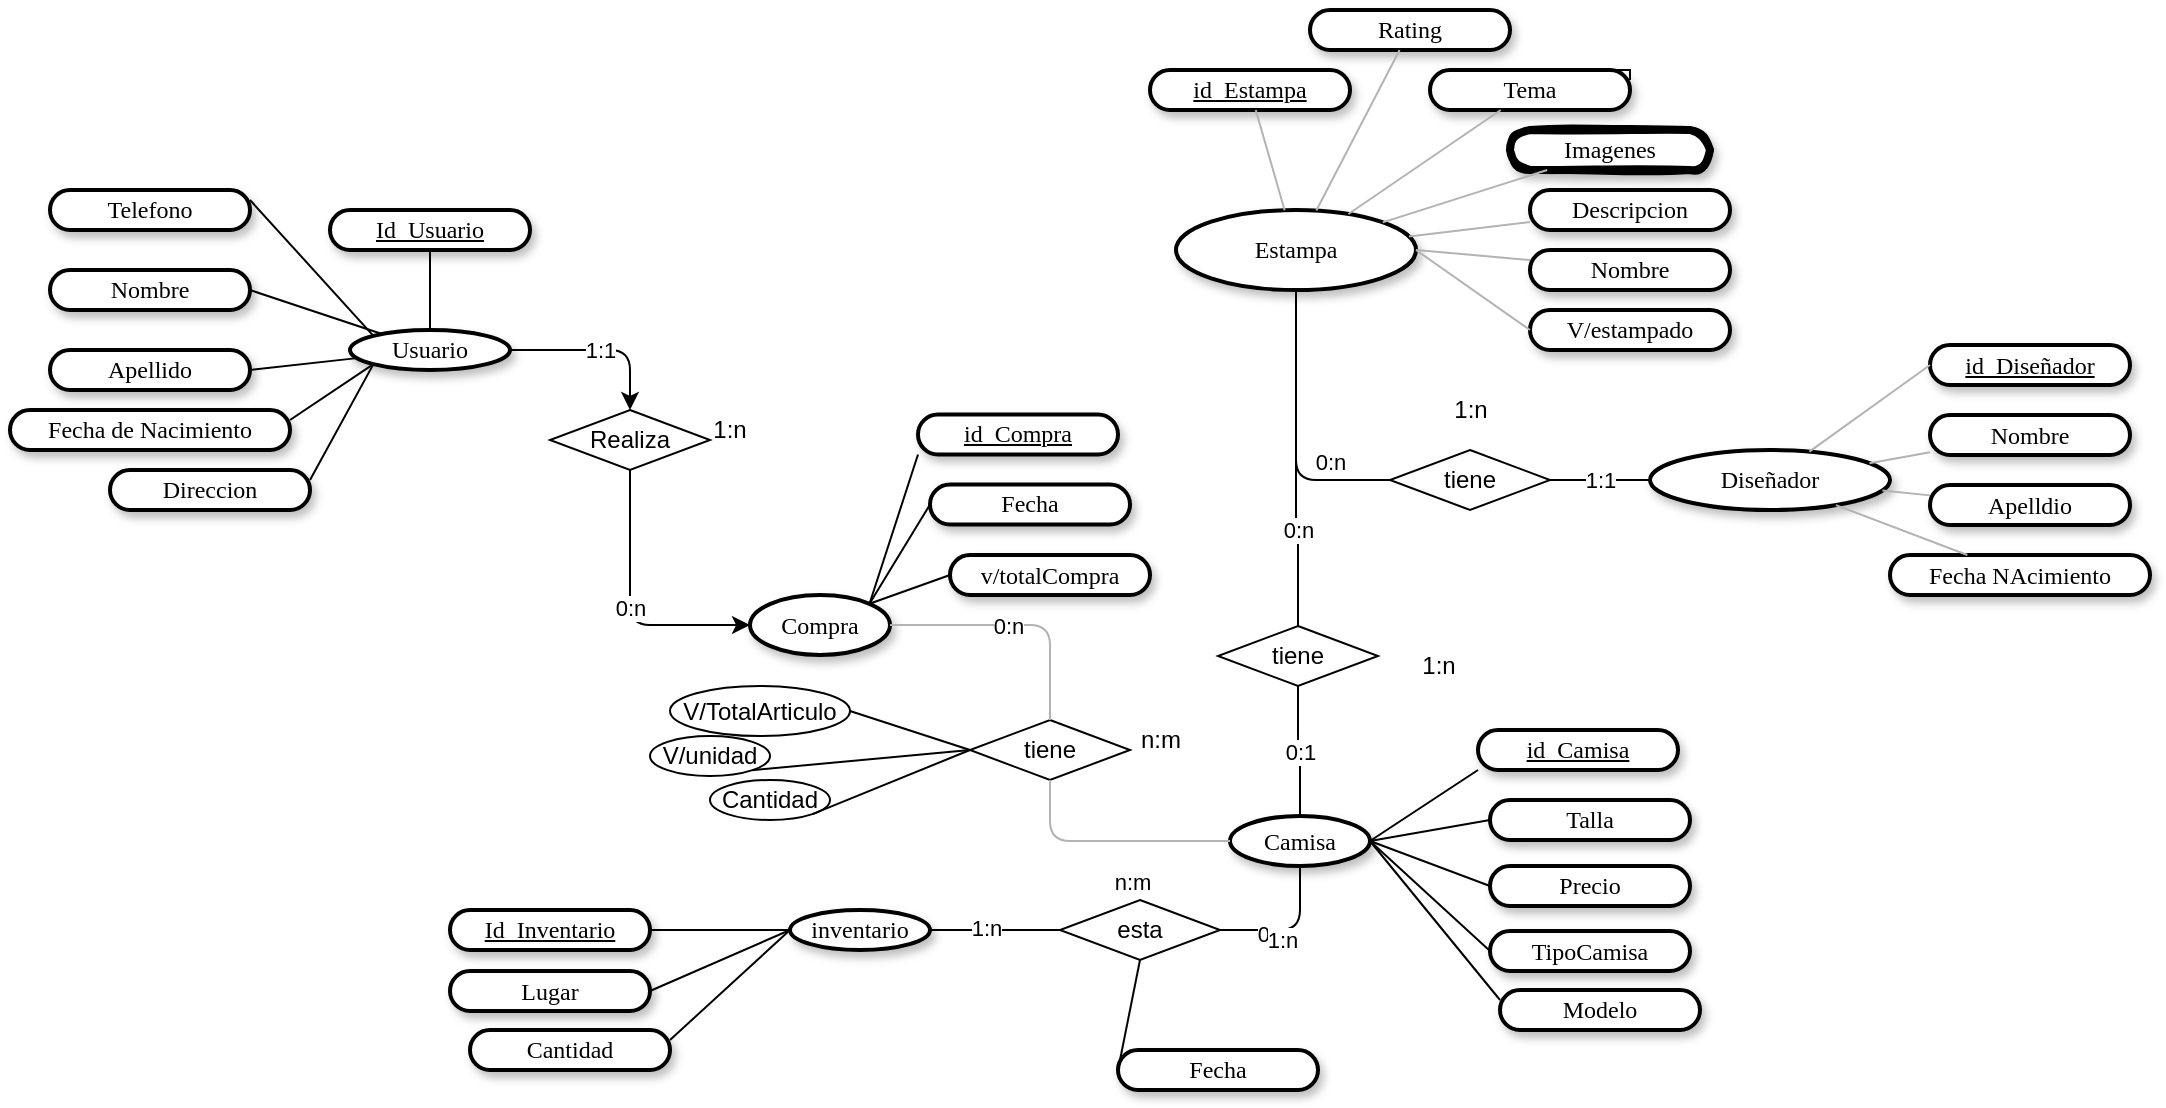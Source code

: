 <mxfile version="15.2.7" type="google"><diagram name="Page-1" id="ad52d381-51e7-2e0d-a935-2d0ddd2fd229"><mxGraphModel dx="427" dy="508" grid="1" gridSize="10" guides="1" tooltips="1" connect="1" arrows="1" fold="1" page="1" pageScale="1" pageWidth="1100" pageHeight="850" background="none" math="0" shadow="0"><root><mxCell id="0"/><mxCell id="1" parent="0"/><mxCell id="MuDNbzsbHsd4rbggAh6Q-12" value="1:1" style="edgeStyle=orthogonalEdgeStyle;rounded=1;orthogonalLoop=1;jettySize=auto;html=1;exitX=1;exitY=0.5;exitDx=0;exitDy=0;" parent="1" source="2c924340bb9dbf6c-2" target="MuDNbzsbHsd4rbggAh6Q-10" edge="1"><mxGeometry relative="1" as="geometry"/></mxCell><mxCell id="2c924340bb9dbf6c-2" value="Usuario" style="ellipse;whiteSpace=wrap;html=1;rounded=1;shadow=1;comic=0;labelBackgroundColor=none;strokeWidth=2;fontFamily=Verdana;fontSize=12;align=center;" parent="1" vertex="1"><mxGeometry x="260" y="170" width="80" height="20" as="geometry"/></mxCell><mxCell id="MuDNbzsbHsd4rbggAh6Q-29" style="edgeStyle=orthogonalEdgeStyle;rounded=1;orthogonalLoop=1;jettySize=auto;html=1;entryX=0;entryY=0.5;entryDx=0;entryDy=0;endArrow=none;endFill=0;" parent="1" source="2c924340bb9dbf6c-3" target="MuDNbzsbHsd4rbggAh6Q-25" edge="1"><mxGeometry relative="1" as="geometry"/></mxCell><mxCell id="MuDNbzsbHsd4rbggAh6Q-31" value="0:n" style="edgeLabel;html=1;align=center;verticalAlign=middle;resizable=0;points=[];" parent="MuDNbzsbHsd4rbggAh6Q-29" vertex="1" connectable="0"><mxGeometry x="0.253" y="-3" relative="1" as="geometry"><mxPoint x="20" y="-3" as="offset"/></mxGeometry></mxCell><mxCell id="2c924340bb9dbf6c-3" value="&lt;span&gt;Estampa&lt;/span&gt;" style="ellipse;whiteSpace=wrap;html=1;rounded=1;shadow=1;comic=0;labelBackgroundColor=none;strokeWidth=2;fontFamily=Verdana;fontSize=12;align=center;" parent="1" vertex="1"><mxGeometry x="673" y="110" width="120" height="40" as="geometry"/></mxCell><mxCell id="MuDNbzsbHsd4rbggAh6Q-39" style="edgeStyle=orthogonalEdgeStyle;rounded=1;orthogonalLoop=1;jettySize=auto;html=1;exitX=0.5;exitY=1;exitDx=0;exitDy=0;entryX=1;entryY=0.5;entryDx=0;entryDy=0;endArrow=none;endFill=0;startArrow=none;" parent="1" source="bKiiySgAB-AHb7gEoMSR-15" target="MuDNbzsbHsd4rbggAh6Q-38" edge="1"><mxGeometry relative="1" as="geometry"/></mxCell><mxCell id="MuDNbzsbHsd4rbggAh6Q-45" value="0:n" style="edgeLabel;html=1;align=center;verticalAlign=middle;resizable=0;points=[];" parent="MuDNbzsbHsd4rbggAh6Q-39" vertex="1" connectable="0"><mxGeometry x="0.28" y="2" relative="1" as="geometry"><mxPoint as="offset"/></mxGeometry></mxCell><mxCell id="bKiiySgAB-AHb7gEoMSR-77" value="1:n" style="edgeLabel;html=1;align=center;verticalAlign=middle;resizable=0;points=[];" vertex="1" connectable="0" parent="MuDNbzsbHsd4rbggAh6Q-39"><mxGeometry x="0.133" y="5" relative="1" as="geometry"><mxPoint as="offset"/></mxGeometry></mxCell><mxCell id="2c924340bb9dbf6c-4" value="Compra" style="ellipse;whiteSpace=wrap;html=1;rounded=1;shadow=1;comic=0;labelBackgroundColor=none;strokeWidth=2;fontFamily=Verdana;fontSize=12;align=center;" parent="1" vertex="1"><mxGeometry x="460" y="302.5" width="70" height="30" as="geometry"/></mxCell><mxCell id="2c924340bb9dbf6c-8" value="&lt;span&gt;Nombre&lt;/span&gt;" style="whiteSpace=wrap;html=1;rounded=1;shadow=1;comic=0;labelBackgroundColor=none;strokeWidth=2;fontFamily=Verdana;fontSize=12;align=center;arcSize=50;" parent="1" vertex="1"><mxGeometry x="110" y="140" width="100" height="20" as="geometry"/></mxCell><mxCell id="2c924340bb9dbf6c-9" value="&lt;span&gt;Apellido&lt;/span&gt;" style="whiteSpace=wrap;html=1;rounded=1;shadow=1;comic=0;labelBackgroundColor=none;strokeWidth=2;fontFamily=Verdana;fontSize=12;align=center;arcSize=50;" parent="1" vertex="1"><mxGeometry x="110" y="180" width="100" height="20" as="geometry"/></mxCell><mxCell id="2c924340bb9dbf6c-10" value="&lt;span&gt;&lt;u&gt;Id_Usuario&lt;/u&gt;&lt;/span&gt;" style="whiteSpace=wrap;html=1;rounded=1;shadow=1;comic=0;labelBackgroundColor=none;strokeWidth=2;fontFamily=Verdana;fontSize=12;align=center;arcSize=50;" parent="1" vertex="1"><mxGeometry x="250" y="110" width="100" height="20" as="geometry"/></mxCell><mxCell id="2c924340bb9dbf6c-14" value="&lt;span&gt;Rating&lt;/span&gt;" style="whiteSpace=wrap;html=1;rounded=1;shadow=1;comic=0;labelBackgroundColor=none;strokeWidth=2;fontFamily=Verdana;fontSize=12;align=center;arcSize=50;" parent="1" vertex="1"><mxGeometry x="740" y="10" width="100" height="20" as="geometry"/></mxCell><mxCell id="2c924340bb9dbf6c-15" value="&lt;span&gt;Tema&lt;/span&gt;" style="whiteSpace=wrap;html=1;rounded=1;shadow=1;comic=0;labelBackgroundColor=none;strokeWidth=2;fontFamily=Verdana;fontSize=12;align=center;arcSize=50;" parent="1" vertex="1"><mxGeometry x="800" y="40" width="100" height="20" as="geometry"/></mxCell><mxCell id="2c924340bb9dbf6c-16" value="&lt;span&gt;Imagenes&lt;/span&gt;" style="whiteSpace=wrap;html=1;rounded=1;shadow=1;comic=0;labelBackgroundColor=none;strokeWidth=4;fontFamily=Verdana;fontSize=12;align=center;arcSize=50;sketch=1;glass=0;" parent="1" vertex="1"><mxGeometry x="840" y="70" width="100" height="20" as="geometry"/></mxCell><mxCell id="2c924340bb9dbf6c-17" value="&lt;span&gt;Descripcion&lt;/span&gt;" style="whiteSpace=wrap;html=1;rounded=1;shadow=1;comic=0;labelBackgroundColor=none;strokeWidth=2;fontFamily=Verdana;fontSize=12;align=center;arcSize=50;" parent="1" vertex="1"><mxGeometry x="850" y="100" width="100" height="20" as="geometry"/></mxCell><mxCell id="2c924340bb9dbf6c-18" value="&lt;span&gt;Nombre&lt;/span&gt;" style="whiteSpace=wrap;html=1;rounded=1;shadow=1;comic=0;labelBackgroundColor=none;strokeWidth=2;fontFamily=Verdana;fontSize=12;align=center;arcSize=50;" parent="1" vertex="1"><mxGeometry x="850" y="130" width="100" height="20" as="geometry"/></mxCell><mxCell id="2c924340bb9dbf6c-19" value="&lt;u&gt;id_Estampa&lt;/u&gt;" style="whiteSpace=wrap;html=1;rounded=1;shadow=1;comic=0;labelBackgroundColor=none;strokeWidth=2;fontFamily=Verdana;fontSize=12;align=center;arcSize=50;" parent="1" vertex="1"><mxGeometry x="660" y="40" width="100" height="20" as="geometry"/></mxCell><mxCell id="2c924340bb9dbf6c-40" value="" style="edgeStyle=none;rounded=1;html=1;labelBackgroundColor=none;startArrow=none;startFill=0;startSize=5;endArrow=none;endFill=0;endSize=5;jettySize=auto;orthogonalLoop=1;strokeColor=#B3B3B3;strokeWidth=1;fontFamily=Verdana;fontSize=12" parent="1" source="2c924340bb9dbf6c-3" target="2c924340bb9dbf6c-19" edge="1"><mxGeometry relative="1" as="geometry"/></mxCell><mxCell id="2c924340bb9dbf6c-41" value="" style="edgeStyle=none;rounded=1;html=1;labelBackgroundColor=none;startArrow=none;startFill=0;startSize=5;endArrow=none;endFill=0;endSize=5;jettySize=auto;orthogonalLoop=1;strokeColor=#B3B3B3;strokeWidth=1;fontFamily=Verdana;fontSize=12;exitX=1;exitY=0.5;exitDx=0;exitDy=0;entryX=0;entryY=0.25;entryDx=0;entryDy=0;" parent="1" source="2c924340bb9dbf6c-3" target="2c924340bb9dbf6c-18" edge="1"><mxGeometry relative="1" as="geometry"><mxPoint x="800" y="130" as="sourcePoint"/></mxGeometry></mxCell><mxCell id="2c924340bb9dbf6c-42" value="" style="edgeStyle=none;rounded=1;html=1;labelBackgroundColor=none;startArrow=none;startFill=0;startSize=5;endArrow=none;endFill=0;endSize=5;jettySize=auto;orthogonalLoop=1;strokeColor=#B3B3B3;strokeWidth=1;fontFamily=Verdana;fontSize=12" parent="1" source="2c924340bb9dbf6c-3" target="2c924340bb9dbf6c-17" edge="1"><mxGeometry relative="1" as="geometry"/></mxCell><mxCell id="2c924340bb9dbf6c-43" value="" style="edgeStyle=none;rounded=1;html=1;labelBackgroundColor=none;startArrow=none;startFill=0;startSize=5;endArrow=none;endFill=0;endSize=5;jettySize=auto;orthogonalLoop=1;strokeColor=#B3B3B3;strokeWidth=1;fontFamily=Verdana;fontSize=12" parent="1" source="2c924340bb9dbf6c-3" target="2c924340bb9dbf6c-16" edge="1"><mxGeometry relative="1" as="geometry"/></mxCell><mxCell id="2c924340bb9dbf6c-44" value="" style="edgeStyle=none;rounded=1;html=1;labelBackgroundColor=none;startArrow=none;startFill=0;startSize=5;endArrow=none;endFill=0;endSize=5;jettySize=auto;orthogonalLoop=1;strokeColor=#B3B3B3;strokeWidth=1;fontFamily=Verdana;fontSize=12" parent="1" source="2c924340bb9dbf6c-3" target="2c924340bb9dbf6c-15" edge="1"><mxGeometry relative="1" as="geometry"/></mxCell><mxCell id="2c924340bb9dbf6c-45" value="" style="edgeStyle=none;rounded=1;html=1;labelBackgroundColor=none;startArrow=none;startFill=0;startSize=5;endArrow=none;endFill=0;endSize=5;jettySize=auto;orthogonalLoop=1;strokeColor=#B3B3B3;strokeWidth=1;fontFamily=Verdana;fontSize=12" parent="1" source="2c924340bb9dbf6c-3" target="2c924340bb9dbf6c-14" edge="1"><mxGeometry relative="1" as="geometry"/></mxCell><mxCell id="2c924340bb9dbf6c-56" value="&lt;span&gt;Fecha de Nacimiento&lt;/span&gt;" style="whiteSpace=wrap;html=1;rounded=1;shadow=1;comic=0;labelBackgroundColor=none;strokeWidth=2;fontFamily=Verdana;fontSize=12;align=center;arcSize=50;" parent="1" vertex="1"><mxGeometry x="90" y="210" width="140" height="20" as="geometry"/></mxCell><mxCell id="2c924340bb9dbf6c-67" value="inventario" style="ellipse;whiteSpace=wrap;html=1;rounded=1;shadow=1;comic=0;labelBackgroundColor=none;strokeWidth=2;fontFamily=Verdana;fontSize=12;align=center;" parent="1" vertex="1"><mxGeometry x="480" y="460" width="70" height="20" as="geometry"/></mxCell><mxCell id="MuDNbzsbHsd4rbggAh6Q-2" value="" style="endArrow=none;html=1;entryX=0.5;entryY=1;entryDx=0;entryDy=0;" parent="1" source="2c924340bb9dbf6c-2" target="2c924340bb9dbf6c-10" edge="1"><mxGeometry width="50" height="50" relative="1" as="geometry"><mxPoint x="420" y="200" as="sourcePoint"/><mxPoint x="470" y="150" as="targetPoint"/></mxGeometry></mxCell><mxCell id="MuDNbzsbHsd4rbggAh6Q-5" value="" style="endArrow=none;html=1;exitX=1;exitY=0.5;exitDx=0;exitDy=0;" parent="1" source="2c924340bb9dbf6c-8" target="2c924340bb9dbf6c-2" edge="1"><mxGeometry width="50" height="50" relative="1" as="geometry"><mxPoint x="420" y="200" as="sourcePoint"/><mxPoint x="470" y="150" as="targetPoint"/></mxGeometry></mxCell><mxCell id="MuDNbzsbHsd4rbggAh6Q-6" value="" style="endArrow=none;html=1;entryX=1;entryY=0.5;entryDx=0;entryDy=0;" parent="1" source="2c924340bb9dbf6c-2" target="2c924340bb9dbf6c-9" edge="1"><mxGeometry width="50" height="50" relative="1" as="geometry"><mxPoint x="420" y="200" as="sourcePoint"/><mxPoint x="470" y="150" as="targetPoint"/></mxGeometry></mxCell><mxCell id="MuDNbzsbHsd4rbggAh6Q-9" value="" style="endArrow=none;html=1;entryX=1;entryY=0.25;entryDx=0;entryDy=0;exitX=0;exitY=1;exitDx=0;exitDy=0;" parent="1" source="2c924340bb9dbf6c-2" target="2c924340bb9dbf6c-56" edge="1"><mxGeometry width="50" height="50" relative="1" as="geometry"><mxPoint x="273.448" y="194.061" as="sourcePoint"/><mxPoint x="220" y="200" as="targetPoint"/></mxGeometry></mxCell><mxCell id="MuDNbzsbHsd4rbggAh6Q-13" value="0:n" style="edgeStyle=orthogonalEdgeStyle;orthogonalLoop=1;jettySize=auto;html=1;entryX=0;entryY=0.5;entryDx=0;entryDy=0;exitX=0.5;exitY=1;exitDx=0;exitDy=0;rounded=1;" parent="1" source="MuDNbzsbHsd4rbggAh6Q-10" target="2c924340bb9dbf6c-4" edge="1"><mxGeometry relative="1" as="geometry"/></mxCell><mxCell id="MuDNbzsbHsd4rbggAh6Q-10" value="Realiza" style="rhombus;whiteSpace=wrap;html=1;" parent="1" vertex="1"><mxGeometry x="360" y="210" width="80" height="30" as="geometry"/></mxCell><mxCell id="MuDNbzsbHsd4rbggAh6Q-14" value="1:n" style="text;html=1;strokeColor=none;fillColor=none;align=center;verticalAlign=middle;whiteSpace=wrap;rounded=0;" parent="1" vertex="1"><mxGeometry x="430" y="210" width="40" height="20" as="geometry"/></mxCell><mxCell id="MuDNbzsbHsd4rbggAh6Q-30" style="edgeStyle=orthogonalEdgeStyle;rounded=1;orthogonalLoop=1;jettySize=auto;html=1;endArrow=none;endFill=0;" parent="1" source="MuDNbzsbHsd4rbggAh6Q-25" target="2c924340bb9dbf6c-6" edge="1"><mxGeometry relative="1" as="geometry"/></mxCell><mxCell id="MuDNbzsbHsd4rbggAh6Q-35" value="1:1" style="edgeLabel;html=1;align=center;verticalAlign=middle;resizable=0;points=[];" parent="MuDNbzsbHsd4rbggAh6Q-30" vertex="1" connectable="0"><mxGeometry x="0.271" relative="1" as="geometry"><mxPoint x="-7" as="offset"/></mxGeometry></mxCell><mxCell id="MuDNbzsbHsd4rbggAh6Q-40" style="edgeStyle=orthogonalEdgeStyle;rounded=1;orthogonalLoop=1;jettySize=auto;html=1;exitX=0;exitY=0.5;exitDx=0;exitDy=0;entryX=1;entryY=0.5;entryDx=0;entryDy=0;endArrow=none;endFill=0;" parent="1" source="MuDNbzsbHsd4rbggAh6Q-38" target="2c924340bb9dbf6c-67" edge="1"><mxGeometry relative="1" as="geometry"/></mxCell><mxCell id="MuDNbzsbHsd4rbggAh6Q-44" value="1:n" style="edgeLabel;html=1;align=center;verticalAlign=middle;resizable=0;points=[];" parent="MuDNbzsbHsd4rbggAh6Q-40" vertex="1" connectable="0"><mxGeometry x="0.132" y="-1" relative="1" as="geometry"><mxPoint as="offset"/></mxGeometry></mxCell><mxCell id="MuDNbzsbHsd4rbggAh6Q-38" value="esta" style="rhombus;whiteSpace=wrap;html=1;" parent="1" vertex="1"><mxGeometry x="615" y="455" width="80" height="30" as="geometry"/></mxCell><mxCell id="MuDNbzsbHsd4rbggAh6Q-42" value="&lt;span&gt;&lt;u&gt;Id_Inventario&lt;/u&gt;&lt;/span&gt;" style="whiteSpace=wrap;html=1;rounded=1;shadow=1;comic=0;labelBackgroundColor=none;strokeWidth=2;fontFamily=Verdana;fontSize=12;align=center;arcSize=50;" parent="1" vertex="1"><mxGeometry x="310" y="460" width="100" height="20" as="geometry"/></mxCell><mxCell id="MuDNbzsbHsd4rbggAh6Q-43" value="" style="endArrow=none;html=1;" parent="1" source="MuDNbzsbHsd4rbggAh6Q-42" target="2c924340bb9dbf6c-67" edge="1"><mxGeometry width="50" height="50" relative="1" as="geometry"><mxPoint x="174" y="404" as="sourcePoint"/><mxPoint x="240.0" y="426.0" as="targetPoint"/></mxGeometry></mxCell><mxCell id="bKiiySgAB-AHb7gEoMSR-4" value="V/unidad" style="ellipse;whiteSpace=wrap;html=1;" vertex="1" parent="1"><mxGeometry x="410" y="373" width="60" height="20" as="geometry"/></mxCell><mxCell id="bKiiySgAB-AHb7gEoMSR-5" value="" style="endArrow=none;html=1;exitX=1;exitY=1;exitDx=0;exitDy=0;entryX=0;entryY=0.5;entryDx=0;entryDy=0;endFill=0;" edge="1" parent="1" source="bKiiySgAB-AHb7gEoMSR-4" target="MuDNbzsbHsd4rbggAh6Q-17"><mxGeometry width="50" height="50" relative="1" as="geometry"><mxPoint x="670" y="240" as="sourcePoint"/><mxPoint x="720" y="190" as="targetPoint"/></mxGeometry></mxCell><mxCell id="bKiiySgAB-AHb7gEoMSR-7" value="" style="endArrow=none;html=1;endFill=0;entryX=1;entryY=0.5;entryDx=0;entryDy=0;exitX=0;exitY=1;exitDx=0;exitDy=0;" edge="1" parent="1" source="bKiiySgAB-AHb7gEoMSR-37" target="bKiiySgAB-AHb7gEoMSR-15"><mxGeometry width="50" height="50" relative="1" as="geometry"><mxPoint x="820" y="415" as="sourcePoint"/><mxPoint x="590" y="205" as="targetPoint"/></mxGeometry></mxCell><mxCell id="bKiiySgAB-AHb7gEoMSR-8" value="Cantidad" style="ellipse;whiteSpace=wrap;html=1;" vertex="1" parent="1"><mxGeometry x="440" y="395" width="60" height="20" as="geometry"/></mxCell><mxCell id="bKiiySgAB-AHb7gEoMSR-9" value="" style="endArrow=none;html=1;exitX=1;exitY=1;exitDx=0;exitDy=0;entryX=0;entryY=0.5;entryDx=0;entryDy=0;endFill=0;" edge="1" parent="1" source="bKiiySgAB-AHb7gEoMSR-8" target="MuDNbzsbHsd4rbggAh6Q-17"><mxGeometry width="50" height="50" relative="1" as="geometry"><mxPoint x="700" y="220" as="sourcePoint"/><mxPoint x="620" y="185" as="targetPoint"/></mxGeometry></mxCell><mxCell id="bKiiySgAB-AHb7gEoMSR-10" value="V/TotalArticulo" style="ellipse;whiteSpace=wrap;html=1;" vertex="1" parent="1"><mxGeometry x="420" y="348" width="90" height="25" as="geometry"/></mxCell><mxCell id="bKiiySgAB-AHb7gEoMSR-11" value="" style="endArrow=none;html=1;exitX=1;exitY=0.5;exitDx=0;exitDy=0;entryX=0;entryY=0.5;entryDx=0;entryDy=0;endFill=0;" edge="1" parent="1" source="bKiiySgAB-AHb7gEoMSR-10" target="MuDNbzsbHsd4rbggAh6Q-17"><mxGeometry width="50" height="50" relative="1" as="geometry"><mxPoint x="670" y="265" as="sourcePoint"/><mxPoint x="590" y="230" as="targetPoint"/></mxGeometry></mxCell><mxCell id="bKiiySgAB-AHb7gEoMSR-12" style="edgeStyle=orthogonalEdgeStyle;rounded=0;orthogonalLoop=1;jettySize=auto;html=1;exitX=0.75;exitY=0;exitDx=0;exitDy=0;entryX=1;entryY=0.25;entryDx=0;entryDy=0;endArrow=none;endFill=0;" edge="1" parent="1" source="2c924340bb9dbf6c-15" target="2c924340bb9dbf6c-15"><mxGeometry relative="1" as="geometry"/></mxCell><mxCell id="bKiiySgAB-AHb7gEoMSR-13" style="edgeStyle=orthogonalEdgeStyle;rounded=0;orthogonalLoop=1;jettySize=auto;html=1;exitX=0.5;exitY=1;exitDx=0;exitDy=0;endArrow=none;endFill=0;" edge="1" parent="1" source="MuDNbzsbHsd4rbggAh6Q-38" target="MuDNbzsbHsd4rbggAh6Q-38"><mxGeometry relative="1" as="geometry"/></mxCell><mxCell id="bKiiySgAB-AHb7gEoMSR-15" value="&lt;span&gt;Camisa&lt;/span&gt;" style="ellipse;whiteSpace=wrap;html=1;rounded=1;shadow=1;comic=0;labelBackgroundColor=none;strokeWidth=2;fontFamily=Verdana;fontSize=12;align=center;" vertex="1" parent="1"><mxGeometry x="700" y="413" width="70" height="25" as="geometry"/></mxCell><mxCell id="bKiiySgAB-AHb7gEoMSR-16" value="0:n" style="edgeStyle=orthogonalEdgeStyle;rounded=1;orthogonalLoop=1;jettySize=auto;html=1;exitX=0.5;exitY=1;exitDx=0;exitDy=0;entryX=0.5;entryY=0;entryDx=0;entryDy=0;endArrow=none;endFill=0;" edge="1" parent="1" source="2c924340bb9dbf6c-3" target="bKiiySgAB-AHb7gEoMSR-27"><mxGeometry x="0.432" relative="1" as="geometry"><mxPoint x="710" y="150" as="sourcePoint"/><mxPoint x="695" y="470" as="targetPoint"/><Array as="points"><mxPoint x="733" y="270"/><mxPoint x="734" y="270"/></Array><mxPoint as="offset"/></mxGeometry></mxCell><mxCell id="bKiiySgAB-AHb7gEoMSR-25" value="" style="group" vertex="1" connectable="0" parent="1"><mxGeometry x="570" y="365" width="115" height="30" as="geometry"/></mxCell><mxCell id="MuDNbzsbHsd4rbggAh6Q-17" value="tiene" style="rhombus;whiteSpace=wrap;html=1;" parent="bKiiySgAB-AHb7gEoMSR-25" vertex="1"><mxGeometry width="80" height="30" as="geometry"/></mxCell><mxCell id="MuDNbzsbHsd4rbggAh6Q-18" value="" style="edgeStyle=orthogonalEdgeStyle;rounded=1;html=1;labelBackgroundColor=none;startArrow=none;startFill=0;startSize=5;endArrow=none;endFill=1;endSize=5;jettySize=auto;orthogonalLoop=1;strokeColor=#B3B3B3;strokeWidth=1;fontFamily=Verdana;fontSize=12;exitX=1;exitY=0.5;exitDx=0;exitDy=0;" parent="bKiiySgAB-AHb7gEoMSR-25" source="2c924340bb9dbf6c-4" target="MuDNbzsbHsd4rbggAh6Q-17" edge="1"><mxGeometry relative="1" as="geometry"><mxPoint x="9.684" y="-93.616" as="sourcePoint"/><mxPoint x="105.069" y="-182.478" as="targetPoint"/></mxGeometry></mxCell><mxCell id="MuDNbzsbHsd4rbggAh6Q-27" value="0:n" style="edgeLabel;html=1;align=center;verticalAlign=middle;resizable=0;points=[];" parent="MuDNbzsbHsd4rbggAh6Q-18" vertex="1" connectable="0"><mxGeometry x="-0.074" relative="1" as="geometry"><mxPoint as="offset"/></mxGeometry></mxCell><mxCell id="MuDNbzsbHsd4rbggAh6Q-46" value="n:m" style="text;html=1;align=center;verticalAlign=middle;resizable=0;points=[];autosize=1;strokeColor=none;" parent="bKiiySgAB-AHb7gEoMSR-25" vertex="1"><mxGeometry x="75" width="40" height="20" as="geometry"/></mxCell><mxCell id="2c924340bb9dbf6c-32" value="" style="edgeStyle=orthogonalEdgeStyle;rounded=1;html=1;labelBackgroundColor=none;startArrow=none;startFill=0;startSize=5;endArrow=none;endFill=0;endSize=5;jettySize=auto;orthogonalLoop=1;strokeColor=#B3B3B3;strokeWidth=1;fontFamily=Verdana;fontSize=12;entryX=0;entryY=0.5;entryDx=0;entryDy=0;exitX=0.5;exitY=1;exitDx=0;exitDy=0;" parent="1" source="MuDNbzsbHsd4rbggAh6Q-17" target="bKiiySgAB-AHb7gEoMSR-15" edge="1"><mxGeometry relative="1" as="geometry"><mxPoint x="100" y="5" as="targetPoint"/></mxGeometry></mxCell><mxCell id="MuDNbzsbHsd4rbggAh6Q-26" value="n:m" style="edgeLabel;html=1;align=center;verticalAlign=middle;resizable=0;points=[];" parent="2c924340bb9dbf6c-32" vertex="1" connectable="0"><mxGeometry x="0.175" y="-3" relative="1" as="geometry"><mxPoint y="17" as="offset"/></mxGeometry></mxCell><mxCell id="bKiiySgAB-AHb7gEoMSR-26" value="" style="group" vertex="1" connectable="0" parent="1"><mxGeometry x="714" y="318" width="110" height="30" as="geometry"/></mxCell><mxCell id="bKiiySgAB-AHb7gEoMSR-33" value="" style="group" vertex="1" connectable="0" parent="bKiiySgAB-AHb7gEoMSR-26"><mxGeometry x="-20" width="130" height="30" as="geometry"/></mxCell><mxCell id="bKiiySgAB-AHb7gEoMSR-27" value="tiene" style="rhombus;whiteSpace=wrap;html=1;" vertex="1" parent="bKiiySgAB-AHb7gEoMSR-33"><mxGeometry width="80" height="30" as="geometry"/></mxCell><mxCell id="MuDNbzsbHsd4rbggAh6Q-28" value="1:n" style="text;html=1;align=center;verticalAlign=middle;resizable=0;points=[];autosize=1;strokeColor=none;" parent="bKiiySgAB-AHb7gEoMSR-33" vertex="1"><mxGeometry x="95" y="10" width="30" height="20" as="geometry"/></mxCell><mxCell id="bKiiySgAB-AHb7gEoMSR-32" value="0:1" style="edgeStyle=orthogonalEdgeStyle;rounded=1;orthogonalLoop=1;jettySize=auto;html=1;exitX=0.5;exitY=1;exitDx=0;exitDy=0;entryX=0.5;entryY=0;entryDx=0;entryDy=0;endArrow=none;endFill=0;" edge="1" parent="1" source="bKiiySgAB-AHb7gEoMSR-27" target="bKiiySgAB-AHb7gEoMSR-15"><mxGeometry relative="1" as="geometry"/></mxCell><mxCell id="bKiiySgAB-AHb7gEoMSR-35" value="" style="group" vertex="1" connectable="0" parent="1"><mxGeometry x="780" y="220" width="80" height="60.5" as="geometry"/></mxCell><mxCell id="MuDNbzsbHsd4rbggAh6Q-25" value="tiene" style="rhombus;whiteSpace=wrap;html=1;" parent="bKiiySgAB-AHb7gEoMSR-35" vertex="1"><mxGeometry y="10" width="80" height="30" as="geometry"/></mxCell><mxCell id="bKiiySgAB-AHb7gEoMSR-36" value="" style="group" vertex="1" connectable="0" parent="1"><mxGeometry x="910" y="177.5" width="250" height="125" as="geometry"/></mxCell><mxCell id="2c924340bb9dbf6c-6" value="&lt;span&gt;Diseñador&lt;/span&gt;" style="ellipse;whiteSpace=wrap;html=1;rounded=1;shadow=1;comic=0;labelBackgroundColor=none;strokeWidth=2;fontFamily=Verdana;fontSize=12;align=center;" parent="bKiiySgAB-AHb7gEoMSR-36" vertex="1"><mxGeometry y="52.5" width="120" height="30" as="geometry"/></mxCell><mxCell id="2c924340bb9dbf6c-12" value="&lt;span&gt;Apelldio&lt;/span&gt;" style="whiteSpace=wrap;html=1;rounded=1;shadow=1;comic=0;labelBackgroundColor=none;strokeWidth=2;fontFamily=Verdana;fontSize=12;align=center;arcSize=50;" parent="bKiiySgAB-AHb7gEoMSR-36" vertex="1"><mxGeometry x="140" y="70" width="100" height="20" as="geometry"/></mxCell><mxCell id="2c924340bb9dbf6c-13" value="&lt;span&gt;Nombre&lt;br&gt;&lt;/span&gt;" style="whiteSpace=wrap;html=1;rounded=1;shadow=1;comic=0;labelBackgroundColor=none;strokeWidth=2;fontFamily=Verdana;fontSize=12;align=center;arcSize=50;" parent="bKiiySgAB-AHb7gEoMSR-36" vertex="1"><mxGeometry x="140" y="35" width="100" height="20" as="geometry"/></mxCell><mxCell id="2c924340bb9dbf6c-22" value="&lt;span&gt;Fecha NAcimiento&lt;br&gt;&lt;/span&gt;" style="whiteSpace=wrap;html=1;rounded=1;shadow=1;comic=0;labelBackgroundColor=none;strokeWidth=2;fontFamily=Verdana;fontSize=12;align=center;arcSize=50;" parent="bKiiySgAB-AHb7gEoMSR-36" vertex="1"><mxGeometry x="120" y="105" width="130" height="20" as="geometry"/></mxCell><mxCell id="2c924340bb9dbf6c-38" value="" style="edgeStyle=none;rounded=1;html=1;labelBackgroundColor=none;startArrow=none;startFill=0;startSize=5;endArrow=none;endFill=0;endSize=5;jettySize=auto;orthogonalLoop=1;strokeColor=#B3B3B3;strokeWidth=1;fontFamily=Verdana;fontSize=12" parent="bKiiySgAB-AHb7gEoMSR-36" source="2c924340bb9dbf6c-6" target="2c924340bb9dbf6c-12" edge="1"><mxGeometry relative="1" as="geometry"/></mxCell><mxCell id="2c924340bb9dbf6c-54" value="&lt;span&gt;&lt;u&gt;id_Diseñador&lt;/u&gt;&lt;/span&gt;" style="whiteSpace=wrap;html=1;rounded=1;shadow=1;comic=0;labelBackgroundColor=none;strokeWidth=2;fontFamily=Verdana;fontSize=12;align=center;arcSize=50;" parent="bKiiySgAB-AHb7gEoMSR-36" vertex="1"><mxGeometry x="140" width="100" height="20" as="geometry"/></mxCell><mxCell id="2c924340bb9dbf6c-37" value="" style="edgeStyle=none;rounded=1;html=1;labelBackgroundColor=none;startArrow=none;startFill=0;startSize=5;endArrow=none;endFill=0;endSize=5;jettySize=auto;orthogonalLoop=1;strokeColor=#B3B3B3;strokeWidth=1;fontFamily=Verdana;fontSize=12" parent="bKiiySgAB-AHb7gEoMSR-36" source="2c924340bb9dbf6c-6" target="2c924340bb9dbf6c-13" edge="1"><mxGeometry relative="1" as="geometry"/></mxCell><mxCell id="2c924340bb9dbf6c-39" value="" style="edgeStyle=none;rounded=1;html=1;labelBackgroundColor=none;startArrow=none;startFill=0;startSize=5;endArrow=none;endFill=0;endSize=5;jettySize=auto;orthogonalLoop=1;strokeColor=#B3B3B3;strokeWidth=1;fontFamily=Verdana;fontSize=12" parent="bKiiySgAB-AHb7gEoMSR-36" source="2c924340bb9dbf6c-6" target="2c924340bb9dbf6c-22" edge="1"><mxGeometry relative="1" as="geometry"/></mxCell><mxCell id="MuDNbzsbHsd4rbggAh6Q-37" value="" style="edgeStyle=none;rounded=1;html=1;labelBackgroundColor=none;startArrow=none;startFill=0;startSize=5;endArrow=none;endFill=0;endSize=5;jettySize=auto;orthogonalLoop=1;strokeColor=#B3B3B3;strokeWidth=1;fontFamily=Verdana;fontSize=12;entryX=0;entryY=0.5;entryDx=0;entryDy=0;" parent="bKiiySgAB-AHb7gEoMSR-36" source="2c924340bb9dbf6c-6" target="2c924340bb9dbf6c-54" edge="1"><mxGeometry relative="1" as="geometry"><mxPoint x="909.996" y="349.997" as="sourcePoint"/><mxPoint x="990.66" y="354.398" as="targetPoint"/></mxGeometry></mxCell><mxCell id="bKiiySgAB-AHb7gEoMSR-37" value="&lt;span&gt;&lt;u&gt;id_Camisa&lt;/u&gt;&lt;/span&gt;" style="whiteSpace=wrap;html=1;rounded=1;shadow=1;comic=0;labelBackgroundColor=none;strokeWidth=2;fontFamily=Verdana;fontSize=12;align=center;arcSize=50;" vertex="1" parent="1"><mxGeometry x="824" y="370" width="100" height="20" as="geometry"/></mxCell><mxCell id="bKiiySgAB-AHb7gEoMSR-39" value="&lt;span&gt;Talla&lt;/span&gt;" style="whiteSpace=wrap;html=1;rounded=1;shadow=1;comic=0;labelBackgroundColor=none;strokeWidth=2;fontFamily=Verdana;fontSize=12;align=center;arcSize=50;" vertex="1" parent="1"><mxGeometry x="830" y="405" width="100" height="20" as="geometry"/></mxCell><mxCell id="bKiiySgAB-AHb7gEoMSR-40" value="" style="endArrow=none;html=1;endFill=0;entryX=1;entryY=0.5;entryDx=0;entryDy=0;exitX=0;exitY=0.5;exitDx=0;exitDy=0;" edge="1" parent="1" source="bKiiySgAB-AHb7gEoMSR-39" target="bKiiySgAB-AHb7gEoMSR-15"><mxGeometry width="50" height="50" relative="1" as="geometry"><mxPoint x="834" y="400" as="sourcePoint"/><mxPoint x="780" y="435.5" as="targetPoint"/></mxGeometry></mxCell><mxCell id="bKiiySgAB-AHb7gEoMSR-42" value="" style="endArrow=none;html=1;endFill=0;entryX=1;entryY=0;entryDx=0;entryDy=0;exitX=0;exitY=1;exitDx=0;exitDy=0;" edge="1" parent="1" source="bKiiySgAB-AHb7gEoMSR-43" target="2c924340bb9dbf6c-4"><mxGeometry width="50" height="50" relative="1" as="geometry"><mxPoint x="540" y="257.25" as="sourcePoint"/><mxPoint x="490" y="267.75" as="targetPoint"/></mxGeometry></mxCell><mxCell id="bKiiySgAB-AHb7gEoMSR-43" value="&lt;span&gt;&lt;u&gt;id_Compra&lt;/u&gt;&lt;/span&gt;" style="whiteSpace=wrap;html=1;rounded=1;shadow=1;comic=0;labelBackgroundColor=none;strokeWidth=2;fontFamily=Verdana;fontSize=12;align=center;arcSize=50;" vertex="1" parent="1"><mxGeometry x="544" y="212.25" width="100" height="20" as="geometry"/></mxCell><mxCell id="bKiiySgAB-AHb7gEoMSR-44" value="&lt;span&gt;Fecha&lt;/span&gt;" style="whiteSpace=wrap;html=1;rounded=1;shadow=1;comic=0;labelBackgroundColor=none;strokeWidth=2;fontFamily=Verdana;fontSize=12;align=center;arcSize=50;" vertex="1" parent="1"><mxGeometry x="550" y="247.25" width="100" height="20" as="geometry"/></mxCell><mxCell id="bKiiySgAB-AHb7gEoMSR-45" value="" style="endArrow=none;html=1;endFill=0;exitX=0;exitY=0.5;exitDx=0;exitDy=0;entryX=1;entryY=0;entryDx=0;entryDy=0;" edge="1" parent="1" source="bKiiySgAB-AHb7gEoMSR-44" target="2c924340bb9dbf6c-4"><mxGeometry width="50" height="50" relative="1" as="geometry"><mxPoint x="554" y="242.25" as="sourcePoint"/><mxPoint x="510" y="300" as="targetPoint"/></mxGeometry></mxCell><mxCell id="bKiiySgAB-AHb7gEoMSR-48" value="&lt;span&gt;v/totalCompra&lt;/span&gt;" style="whiteSpace=wrap;html=1;rounded=1;shadow=1;comic=0;labelBackgroundColor=none;strokeWidth=2;fontFamily=Verdana;fontSize=12;align=center;arcSize=50;" vertex="1" parent="1"><mxGeometry x="560" y="282.5" width="100" height="20" as="geometry"/></mxCell><mxCell id="bKiiySgAB-AHb7gEoMSR-49" value="" style="endArrow=none;html=1;endFill=0;exitX=0;exitY=0.5;exitDx=0;exitDy=0;entryX=1;entryY=0;entryDx=0;entryDy=0;" edge="1" parent="1" source="bKiiySgAB-AHb7gEoMSR-48" target="2c924340bb9dbf6c-4"><mxGeometry width="50" height="50" relative="1" as="geometry"><mxPoint x="560" y="267.25" as="sourcePoint"/><mxPoint x="495" y="307" as="targetPoint"/></mxGeometry></mxCell><mxCell id="bKiiySgAB-AHb7gEoMSR-51" value="&lt;span&gt;Precio&lt;/span&gt;" style="whiteSpace=wrap;html=1;rounded=1;shadow=1;comic=0;labelBackgroundColor=none;strokeWidth=2;fontFamily=Verdana;fontSize=12;align=center;arcSize=50;" vertex="1" parent="1"><mxGeometry x="830" y="438" width="100" height="20" as="geometry"/></mxCell><mxCell id="bKiiySgAB-AHb7gEoMSR-52" value="" style="endArrow=none;html=1;endFill=0;entryX=1;entryY=0.5;entryDx=0;entryDy=0;exitX=0;exitY=0.5;exitDx=0;exitDy=0;" edge="1" parent="1" source="bKiiySgAB-AHb7gEoMSR-51" target="bKiiySgAB-AHb7gEoMSR-15"><mxGeometry width="50" height="50" relative="1" as="geometry"><mxPoint x="840" y="425" as="sourcePoint"/><mxPoint x="780" y="435.5" as="targetPoint"/></mxGeometry></mxCell><mxCell id="bKiiySgAB-AHb7gEoMSR-53" value="&lt;span&gt;TipoCamisa&lt;/span&gt;" style="whiteSpace=wrap;html=1;rounded=1;shadow=1;comic=0;labelBackgroundColor=none;strokeWidth=2;fontFamily=Verdana;fontSize=12;align=center;arcSize=50;" vertex="1" parent="1"><mxGeometry x="830" y="470.5" width="100" height="20" as="geometry"/></mxCell><mxCell id="bKiiySgAB-AHb7gEoMSR-54" value="" style="endArrow=none;html=1;endFill=0;exitX=0;exitY=0.5;exitDx=0;exitDy=0;entryX=1;entryY=0.5;entryDx=0;entryDy=0;" edge="1" parent="1" source="bKiiySgAB-AHb7gEoMSR-53" target="bKiiySgAB-AHb7gEoMSR-15"><mxGeometry width="50" height="50" relative="1" as="geometry"><mxPoint x="840" y="457.5" as="sourcePoint"/><mxPoint x="770" y="430" as="targetPoint"/></mxGeometry></mxCell><mxCell id="bKiiySgAB-AHb7gEoMSR-55" value="&lt;span&gt;V/estampado&lt;/span&gt;" style="whiteSpace=wrap;html=1;rounded=1;shadow=1;comic=0;labelBackgroundColor=none;strokeWidth=2;fontFamily=Verdana;fontSize=12;align=center;arcSize=50;" vertex="1" parent="1"><mxGeometry x="850" y="160" width="100" height="20" as="geometry"/></mxCell><mxCell id="bKiiySgAB-AHb7gEoMSR-56" value="" style="edgeStyle=none;rounded=1;html=1;labelBackgroundColor=none;startArrow=none;startFill=0;startSize=5;endArrow=none;endFill=0;endSize=5;jettySize=auto;orthogonalLoop=1;strokeColor=#B3B3B3;strokeWidth=1;fontFamily=Verdana;fontSize=12;exitX=1;exitY=0.5;exitDx=0;exitDy=0;entryX=0;entryY=0.5;entryDx=0;entryDy=0;" edge="1" parent="1" source="2c924340bb9dbf6c-3" target="bKiiySgAB-AHb7gEoMSR-55"><mxGeometry relative="1" as="geometry"><mxPoint x="803" y="140" as="sourcePoint"/><mxPoint x="860" y="145" as="targetPoint"/></mxGeometry></mxCell><mxCell id="MuDNbzsbHsd4rbggAh6Q-36" value="1:n" style="text;html=1;align=center;verticalAlign=middle;resizable=0;points=[];autosize=1;strokeColor=none;" parent="1" vertex="1"><mxGeometry x="805" y="200" width="30" height="20" as="geometry"/></mxCell><mxCell id="bKiiySgAB-AHb7gEoMSR-65" value="&lt;span&gt;Modelo&lt;/span&gt;" style="whiteSpace=wrap;html=1;rounded=1;shadow=1;comic=0;labelBackgroundColor=none;strokeWidth=2;fontFamily=Verdana;fontSize=12;align=center;arcSize=50;" vertex="1" parent="1"><mxGeometry x="835" y="500" width="100" height="20" as="geometry"/></mxCell><mxCell id="bKiiySgAB-AHb7gEoMSR-66" value="" style="endArrow=none;html=1;endFill=0;exitX=0;exitY=0.25;exitDx=0;exitDy=0;entryX=1;entryY=0.5;entryDx=0;entryDy=0;" edge="1" parent="1" source="bKiiySgAB-AHb7gEoMSR-65" target="bKiiySgAB-AHb7gEoMSR-15"><mxGeometry width="50" height="50" relative="1" as="geometry"><mxPoint x="840" y="490.5" as="sourcePoint"/><mxPoint x="780" y="435.5" as="targetPoint"/></mxGeometry></mxCell><mxCell id="bKiiySgAB-AHb7gEoMSR-67" value="&lt;span&gt;Fecha&lt;/span&gt;" style="whiteSpace=wrap;html=1;rounded=1;shadow=1;comic=0;labelBackgroundColor=none;strokeWidth=2;fontFamily=Verdana;fontSize=12;align=center;arcSize=50;" vertex="1" parent="1"><mxGeometry x="644" y="530" width="100" height="20" as="geometry"/></mxCell><mxCell id="bKiiySgAB-AHb7gEoMSR-68" value="" style="endArrow=none;html=1;endFill=0;exitX=0;exitY=0.5;exitDx=0;exitDy=0;entryX=0.5;entryY=1;entryDx=0;entryDy=0;" edge="1" parent="1" source="bKiiySgAB-AHb7gEoMSR-67" target="MuDNbzsbHsd4rbggAh6Q-38"><mxGeometry width="50" height="50" relative="1" as="geometry"><mxPoint x="674" y="505" as="sourcePoint"/><mxPoint x="640.179" y="569.831" as="targetPoint"/></mxGeometry></mxCell><mxCell id="bKiiySgAB-AHb7gEoMSR-69" value="&lt;span&gt;Lugar&lt;/span&gt;" style="whiteSpace=wrap;html=1;rounded=1;shadow=1;comic=0;labelBackgroundColor=none;strokeWidth=2;fontFamily=Verdana;fontSize=12;align=center;arcSize=50;" vertex="1" parent="1"><mxGeometry x="310" y="490.5" width="100" height="20" as="geometry"/></mxCell><mxCell id="bKiiySgAB-AHb7gEoMSR-70" value="" style="endArrow=none;html=1;endFill=0;exitX=1;exitY=0.5;exitDx=0;exitDy=0;entryX=0;entryY=0.5;entryDx=0;entryDy=0;" edge="1" parent="1" source="bKiiySgAB-AHb7gEoMSR-69" target="2c924340bb9dbf6c-67"><mxGeometry width="50" height="50" relative="1" as="geometry"><mxPoint x="314" y="505" as="sourcePoint"/><mxPoint x="280.179" y="569.831" as="targetPoint"/></mxGeometry></mxCell><mxCell id="bKiiySgAB-AHb7gEoMSR-71" value="&lt;span&gt;Cantidad&lt;/span&gt;" style="whiteSpace=wrap;html=1;rounded=1;shadow=1;comic=0;labelBackgroundColor=none;strokeWidth=2;fontFamily=Verdana;fontSize=12;align=center;arcSize=50;" vertex="1" parent="1"><mxGeometry x="320" y="520" width="100" height="20" as="geometry"/></mxCell><mxCell id="bKiiySgAB-AHb7gEoMSR-72" value="" style="endArrow=none;html=1;endFill=0;exitX=0;exitY=0.5;exitDx=0;exitDy=0;entryX=1;entryY=0.25;entryDx=0;entryDy=0;" edge="1" parent="1" source="2c924340bb9dbf6c-67" target="bKiiySgAB-AHb7gEoMSR-71"><mxGeometry width="50" height="50" relative="1" as="geometry"><mxPoint x="324" y="515" as="sourcePoint"/><mxPoint x="290.179" y="579.831" as="targetPoint"/></mxGeometry></mxCell><mxCell id="bKiiySgAB-AHb7gEoMSR-73" value="&lt;span&gt;Direccion&lt;/span&gt;" style="whiteSpace=wrap;html=1;rounded=1;shadow=1;comic=0;labelBackgroundColor=none;strokeWidth=2;fontFamily=Verdana;fontSize=12;align=center;arcSize=50;" vertex="1" parent="1"><mxGeometry x="140" y="240" width="100" height="20" as="geometry"/></mxCell><mxCell id="bKiiySgAB-AHb7gEoMSR-74" value="" style="endArrow=none;html=1;entryX=1;entryY=0.25;entryDx=0;entryDy=0;exitX=0;exitY=1;exitDx=0;exitDy=0;" edge="1" parent="1" target="bKiiySgAB-AHb7gEoMSR-73" source="2c924340bb9dbf6c-2"><mxGeometry width="50" height="50" relative="1" as="geometry"><mxPoint x="270" y="180" as="sourcePoint"/><mxPoint x="230" y="210" as="targetPoint"/></mxGeometry></mxCell><mxCell id="bKiiySgAB-AHb7gEoMSR-75" value="&lt;span&gt;Telefono&lt;/span&gt;" style="whiteSpace=wrap;html=1;rounded=1;shadow=1;comic=0;labelBackgroundColor=none;strokeWidth=2;fontFamily=Verdana;fontSize=12;align=center;arcSize=50;" vertex="1" parent="1"><mxGeometry x="110" y="100" width="100" height="20" as="geometry"/></mxCell><mxCell id="bKiiySgAB-AHb7gEoMSR-76" value="" style="endArrow=none;html=1;entryX=1;entryY=0.25;entryDx=0;entryDy=0;exitX=0;exitY=0;exitDx=0;exitDy=0;" edge="1" parent="1" target="bKiiySgAB-AHb7gEoMSR-75" source="2c924340bb9dbf6c-2"><mxGeometry width="50" height="50" relative="1" as="geometry"><mxPoint x="261.866" y="78.913" as="sourcePoint"/><mxPoint x="200" y="90" as="targetPoint"/></mxGeometry></mxCell></root></mxGraphModel></diagram></mxfile>